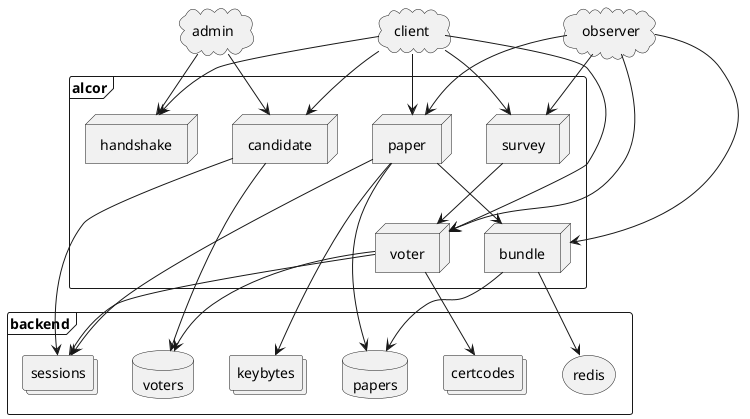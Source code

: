 @startuml total

cloud client
cloud admin
cloud observer

frame alcor {
    node handshake
    node voter
    node paper
    node candidate
    node bundle
    node survey
}

frame backend {
    database voters
    database papers

    collections sessions
    collections certcodes
    collections keybytes
    storage redis
}

client --> handshake
client --> voter
client --> paper
client --> candidate
client --> survey

admin --> handshake
admin --> candidate

observer --> voter
observer --> paper
observer --> survey
observer --> bundle

voter --> sessions
voter --> certcodes
voter --> voters

candidate --> sessions
candidate --> voters

paper --> sessions
paper --> papers
paper --> keybytes
paper --> bundle

bundle --> redis
bundle --> papers

survey --> voter

@enduml